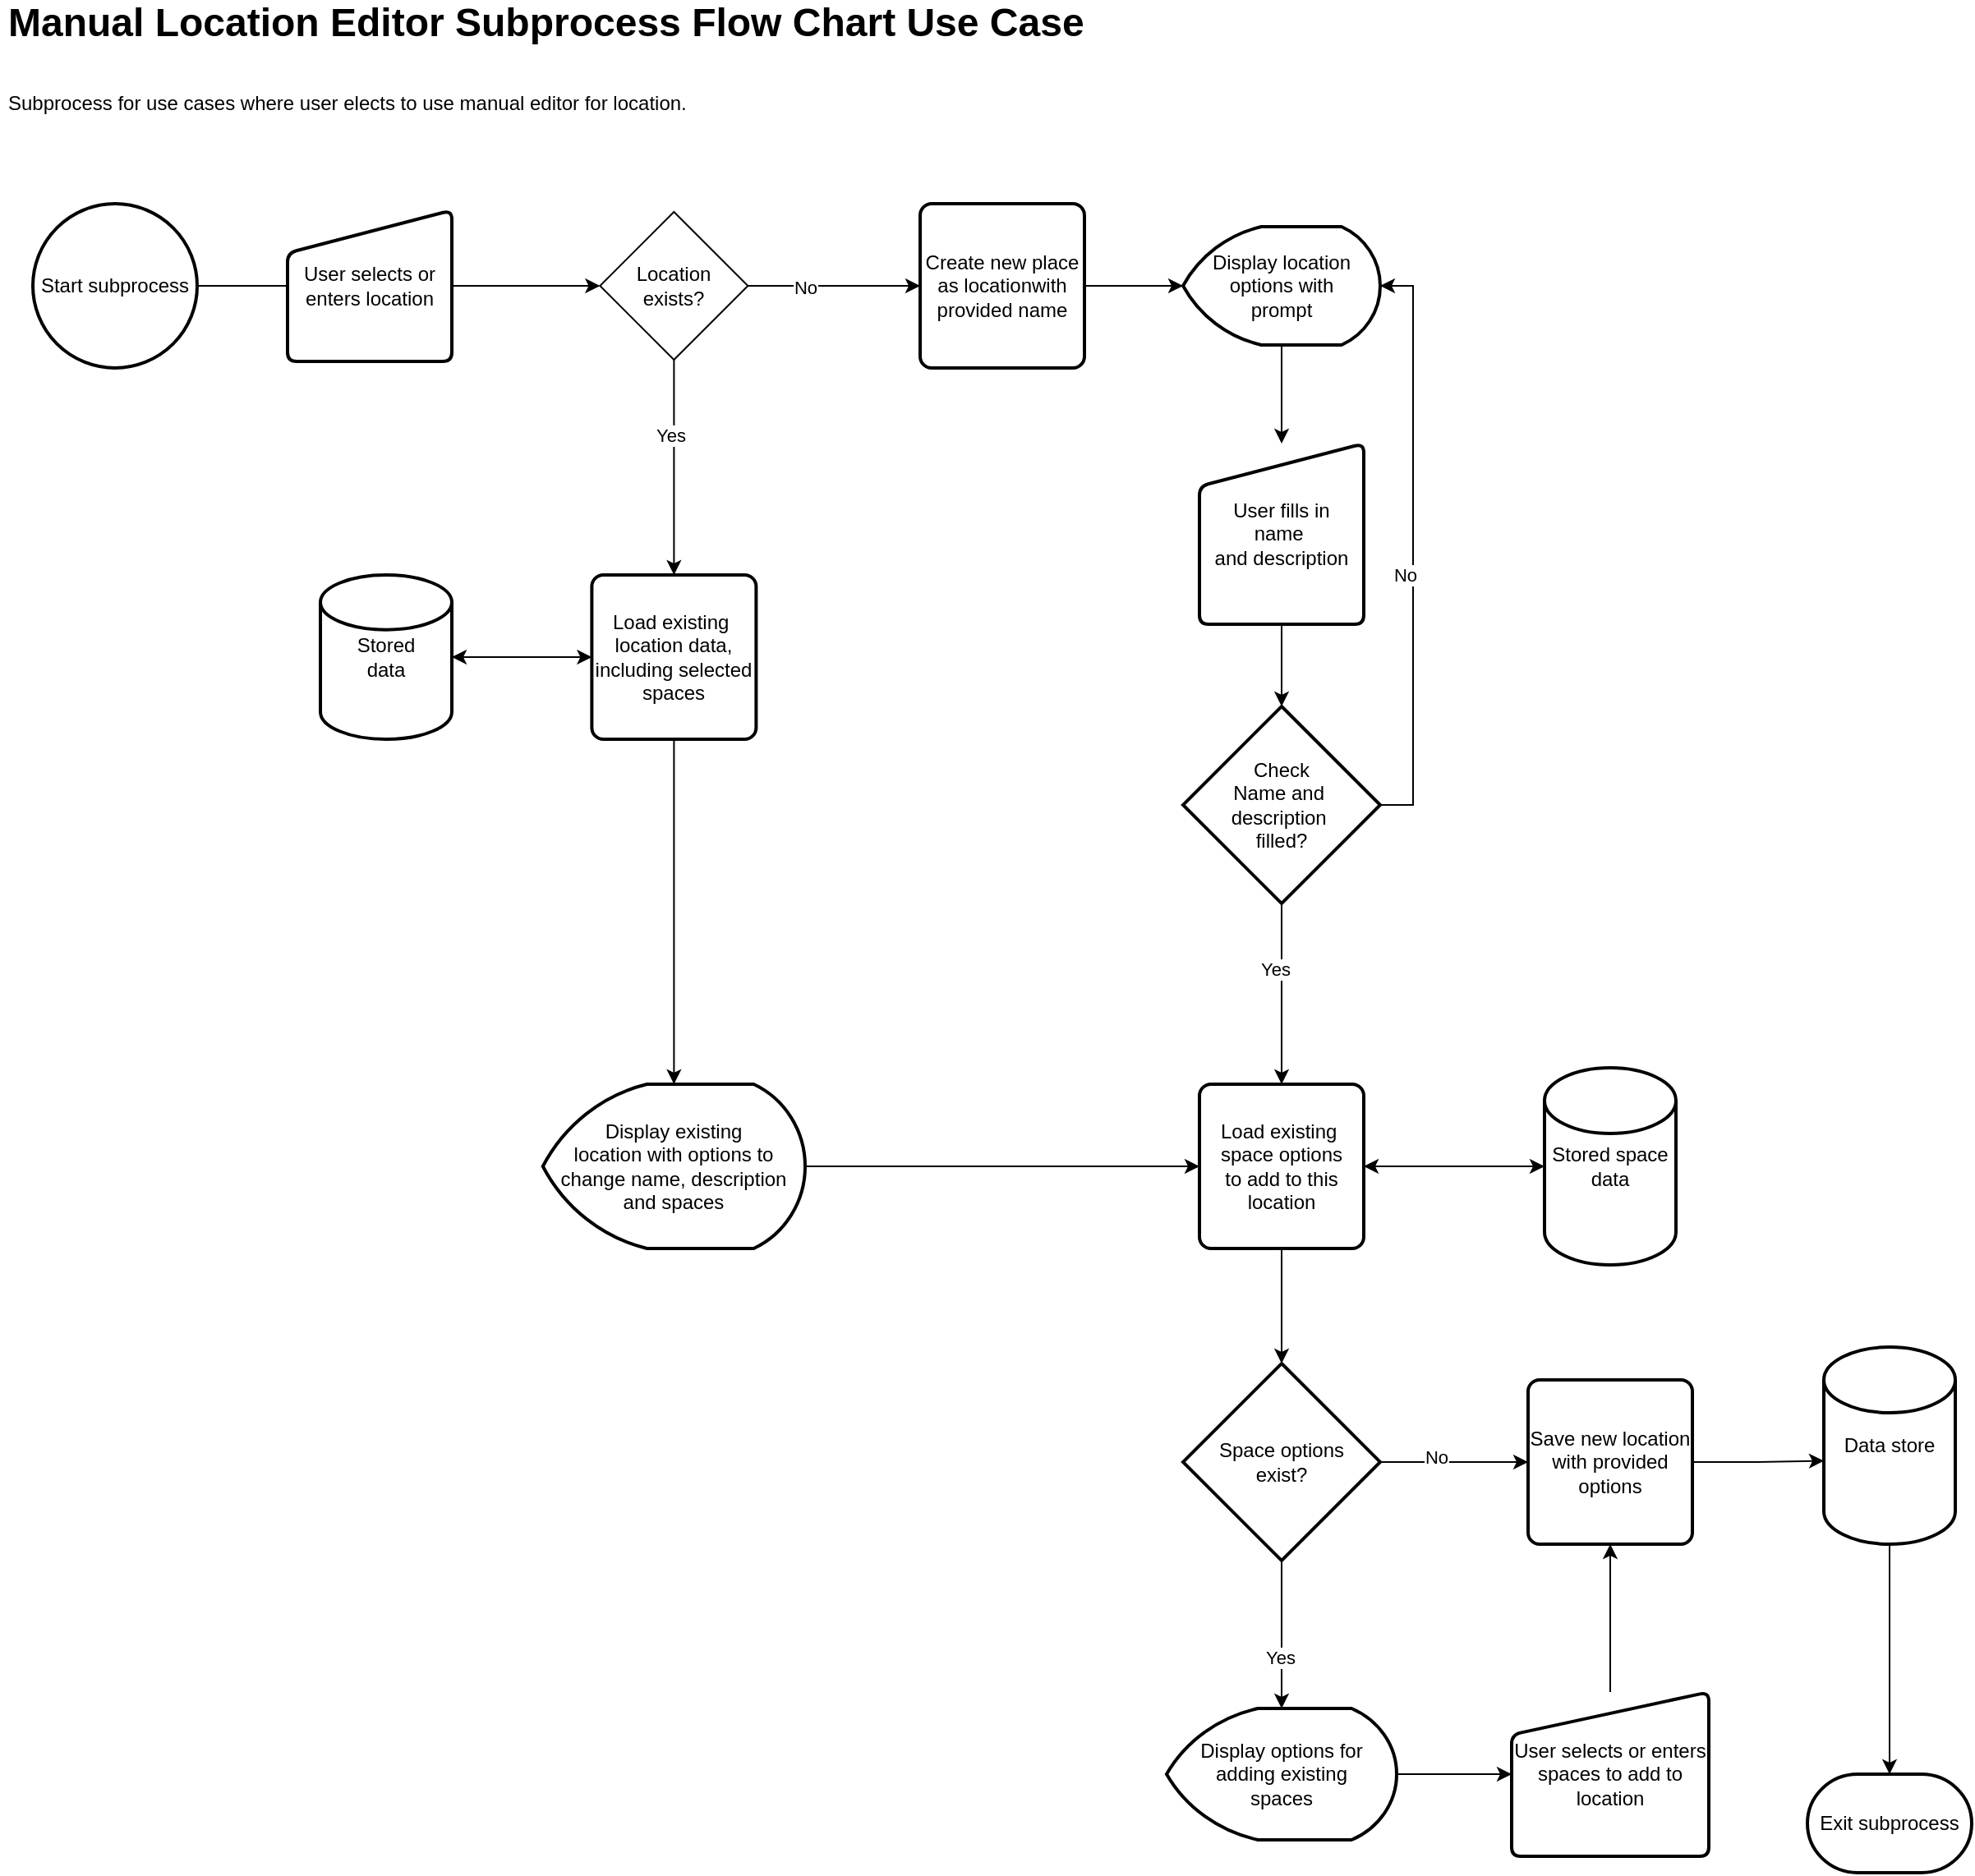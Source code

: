 <mxfile version="20.2.3" type="device"><diagram id="LsEVZn2ywElqt6WwXoec" name="Page-1"><mxGraphModel dx="1038" dy="649" grid="1" gridSize="10" guides="1" tooltips="1" connect="1" arrows="1" fold="1" page="1" pageScale="1" pageWidth="850" pageHeight="1100" math="0" shadow="0"><root><mxCell id="0"/><mxCell id="1" parent="0"/><mxCell id="mQ5laNketqbGi1NJEeNE-3" style="edgeStyle=orthogonalEdgeStyle;rounded=0;orthogonalLoop=1;jettySize=auto;html=1;startArrow=none;" parent="1" source="mQ5laNketqbGi1NJEeNE-5" target="_E3eO59kiq6n5OibzK9E-19" edge="1"><mxGeometry relative="1" as="geometry"/></mxCell><mxCell id="-5vSoh6XbHN2hPACiJxj-1" value="Start subprocess" style="strokeWidth=2;html=1;shape=mxgraph.flowchart.start_2;whiteSpace=wrap;" parent="1" vertex="1"><mxGeometry x="30" y="134" width="100" height="100" as="geometry"/></mxCell><mxCell id="_E3eO59kiq6n5OibzK9E-21" style="edgeStyle=orthogonalEdgeStyle;rounded=0;orthogonalLoop=1;jettySize=auto;html=1;exitX=1;exitY=0.5;exitDx=0;exitDy=0;" parent="1" source="_E3eO59kiq6n5OibzK9E-19" target="mQ5laNketqbGi1NJEeNE-16" edge="1"><mxGeometry relative="1" as="geometry"><mxPoint x="420.19" y="350" as="targetPoint"/><Array as="points"/></mxGeometry></mxCell><mxCell id="mQ5laNketqbGi1NJEeNE-7" value="Yes" style="edgeLabel;html=1;align=center;verticalAlign=middle;resizable=0;points=[];" parent="_E3eO59kiq6n5OibzK9E-21" vertex="1" connectable="0"><mxGeometry x="-0.309" y="-2" relative="1" as="geometry"><mxPoint as="offset"/></mxGeometry></mxCell><mxCell id="mQ5laNketqbGi1NJEeNE-9" style="edgeStyle=orthogonalEdgeStyle;rounded=0;orthogonalLoop=1;jettySize=auto;html=1;entryX=0;entryY=0.5;entryDx=0;entryDy=0;" parent="1" source="_E3eO59kiq6n5OibzK9E-19" target="mQ5laNketqbGi1NJEeNE-8" edge="1"><mxGeometry relative="1" as="geometry"/></mxCell><mxCell id="mQ5laNketqbGi1NJEeNE-10" value="No" style="edgeLabel;html=1;align=center;verticalAlign=middle;resizable=0;points=[];" parent="mQ5laNketqbGi1NJEeNE-9" vertex="1" connectable="0"><mxGeometry x="-0.34" y="-1" relative="1" as="geometry"><mxPoint as="offset"/></mxGeometry></mxCell><mxCell id="_E3eO59kiq6n5OibzK9E-19" value="Location&lt;br&gt;exists?" style="rhombus;whiteSpace=wrap;html=1;direction=south;" parent="1" vertex="1"><mxGeometry x="375.19" y="139" width="90" height="90" as="geometry"/></mxCell><mxCell id="9vxpIDCAJnqyiYPajHfb-1" value="&lt;span style=&quot;font-size: 24px;&quot;&gt;&lt;b&gt;Manual Location Editor Subprocess&amp;nbsp;&lt;/b&gt;&lt;/span&gt;&lt;b style=&quot;font-size: 24px;&quot;&gt;Flow Chart Use Case&lt;/b&gt;&lt;h1&gt;&lt;span style=&quot;font-size: 12px; font-weight: 400;&quot;&gt;Subprocess for use cases where user elects to use manual editor for location.&amp;nbsp;&lt;/span&gt;&lt;/h1&gt;" style="text;html=1;strokeColor=none;fillColor=none;spacing=5;spacingTop=-20;whiteSpace=wrap;overflow=hidden;rounded=0;" parent="1" vertex="1"><mxGeometry x="10" y="20" width="830" height="100" as="geometry"/></mxCell><mxCell id="mQ5laNketqbGi1NJEeNE-5" value="User selects or&lt;br&gt;enters location" style="html=1;strokeWidth=2;shape=manualInput;whiteSpace=wrap;rounded=1;size=26;arcSize=11;" parent="1" vertex="1"><mxGeometry x="185" y="138" width="100" height="92" as="geometry"/></mxCell><mxCell id="mQ5laNketqbGi1NJEeNE-6" value="" style="edgeStyle=orthogonalEdgeStyle;rounded=0;orthogonalLoop=1;jettySize=auto;html=1;endArrow=none;" parent="1" source="-5vSoh6XbHN2hPACiJxj-1" target="mQ5laNketqbGi1NJEeNE-5" edge="1"><mxGeometry relative="1" as="geometry"><mxPoint x="130" y="184" as="sourcePoint"/><mxPoint x="375.19" y="184" as="targetPoint"/></mxGeometry></mxCell><mxCell id="mQ5laNketqbGi1NJEeNE-13" style="edgeStyle=orthogonalEdgeStyle;rounded=0;orthogonalLoop=1;jettySize=auto;html=1;" parent="1" source="mQ5laNketqbGi1NJEeNE-8" target="mQ5laNketqbGi1NJEeNE-12" edge="1"><mxGeometry relative="1" as="geometry"/></mxCell><mxCell id="mQ5laNketqbGi1NJEeNE-8" value="Create new place as locationwith provided name" style="rounded=1;whiteSpace=wrap;html=1;absoluteArcSize=1;arcSize=14;strokeWidth=2;" parent="1" vertex="1"><mxGeometry x="570" y="134" width="100" height="100" as="geometry"/></mxCell><mxCell id="mQ5laNketqbGi1NJEeNE-21" style="edgeStyle=orthogonalEdgeStyle;rounded=0;orthogonalLoop=1;jettySize=auto;html=1;startArrow=none;startFill=0;" parent="1" source="mQ5laNketqbGi1NJEeNE-11" target="mQ5laNketqbGi1NJEeNE-15" edge="1"><mxGeometry relative="1" as="geometry"/></mxCell><mxCell id="mQ5laNketqbGi1NJEeNE-11" value="User fills in &lt;br&gt;name&amp;nbsp;&lt;br&gt;and description" style="html=1;strokeWidth=2;shape=manualInput;whiteSpace=wrap;rounded=1;size=26;arcSize=11;" parent="1" vertex="1"><mxGeometry x="740" y="280" width="100" height="110" as="geometry"/></mxCell><mxCell id="mQ5laNketqbGi1NJEeNE-14" style="edgeStyle=orthogonalEdgeStyle;rounded=0;orthogonalLoop=1;jettySize=auto;html=1;" parent="1" source="mQ5laNketqbGi1NJEeNE-12" target="mQ5laNketqbGi1NJEeNE-11" edge="1"><mxGeometry relative="1" as="geometry"/></mxCell><mxCell id="mQ5laNketqbGi1NJEeNE-12" value="Display location options with &lt;br&gt;prompt" style="strokeWidth=2;html=1;shape=mxgraph.flowchart.display;whiteSpace=wrap;" parent="1" vertex="1"><mxGeometry x="730" y="148" width="120" height="72" as="geometry"/></mxCell><mxCell id="mQ5laNketqbGi1NJEeNE-19" style="edgeStyle=orthogonalEdgeStyle;rounded=0;orthogonalLoop=1;jettySize=auto;html=1;startArrow=none;startFill=0;exitX=1;exitY=0.5;exitDx=0;exitDy=0;exitPerimeter=0;entryX=1;entryY=0.5;entryDx=0;entryDy=0;entryPerimeter=0;" parent="1" source="mQ5laNketqbGi1NJEeNE-15" target="mQ5laNketqbGi1NJEeNE-12" edge="1"><mxGeometry relative="1" as="geometry"/></mxCell><mxCell id="mQ5laNketqbGi1NJEeNE-20" value="No" style="edgeLabel;html=1;align=center;verticalAlign=middle;resizable=0;points=[];" parent="mQ5laNketqbGi1NJEeNE-19" vertex="1" connectable="0"><mxGeometry x="-0.101" y="5" relative="1" as="geometry"><mxPoint as="offset"/></mxGeometry></mxCell><mxCell id="mQ5laNketqbGi1NJEeNE-29" style="edgeStyle=orthogonalEdgeStyle;rounded=0;orthogonalLoop=1;jettySize=auto;html=1;startArrow=none;startFill=0;" parent="1" source="mQ5laNketqbGi1NJEeNE-15" target="mQ5laNketqbGi1NJEeNE-24" edge="1"><mxGeometry relative="1" as="geometry"/></mxCell><mxCell id="mQ5laNketqbGi1NJEeNE-30" value="Yes" style="edgeLabel;html=1;align=center;verticalAlign=middle;resizable=0;points=[];" parent="mQ5laNketqbGi1NJEeNE-29" vertex="1" connectable="0"><mxGeometry x="-0.273" y="-4" relative="1" as="geometry"><mxPoint as="offset"/></mxGeometry></mxCell><mxCell id="mQ5laNketqbGi1NJEeNE-15" value="Check&lt;br&gt;Name and&amp;nbsp;&lt;br&gt;description&amp;nbsp;&lt;br&gt;filled?" style="strokeWidth=2;html=1;shape=mxgraph.flowchart.decision;whiteSpace=wrap;" parent="1" vertex="1"><mxGeometry x="730" y="440" width="120" height="120" as="geometry"/></mxCell><mxCell id="mQ5laNketqbGi1NJEeNE-46" style="edgeStyle=orthogonalEdgeStyle;rounded=0;orthogonalLoop=1;jettySize=auto;html=1;startArrow=none;startFill=0;" parent="1" source="mQ5laNketqbGi1NJEeNE-16" target="mQ5laNketqbGi1NJEeNE-45" edge="1"><mxGeometry relative="1" as="geometry"/></mxCell><mxCell id="mQ5laNketqbGi1NJEeNE-16" value="Load existing&amp;nbsp;&lt;br&gt;location data, including selected spaces" style="rounded=1;whiteSpace=wrap;html=1;absoluteArcSize=1;arcSize=14;strokeWidth=2;" parent="1" vertex="1"><mxGeometry x="370.19" y="360" width="100" height="100" as="geometry"/></mxCell><mxCell id="mQ5laNketqbGi1NJEeNE-18" style="edgeStyle=orthogonalEdgeStyle;rounded=0;orthogonalLoop=1;jettySize=auto;html=1;entryX=0;entryY=0.5;entryDx=0;entryDy=0;startArrow=classic;startFill=1;" parent="1" source="mQ5laNketqbGi1NJEeNE-17" target="mQ5laNketqbGi1NJEeNE-16" edge="1"><mxGeometry relative="1" as="geometry"/></mxCell><mxCell id="mQ5laNketqbGi1NJEeNE-17" value="Stored&lt;br&gt;data" style="strokeWidth=2;html=1;shape=mxgraph.flowchart.database;whiteSpace=wrap;" parent="1" vertex="1"><mxGeometry x="205" y="360" width="80" height="100" as="geometry"/></mxCell><mxCell id="mQ5laNketqbGi1NJEeNE-43" style="edgeStyle=orthogonalEdgeStyle;rounded=0;orthogonalLoop=1;jettySize=auto;html=1;exitX=1;exitY=0.5;exitDx=0;exitDy=0;exitPerimeter=0;startArrow=none;startFill=0;" parent="1" source="mQ5laNketqbGi1NJEeNE-22" target="mQ5laNketqbGi1NJEeNE-42" edge="1"><mxGeometry relative="1" as="geometry"/></mxCell><mxCell id="mQ5laNketqbGi1NJEeNE-22" value="Display options for adding existing&lt;br&gt;spaces" style="strokeWidth=2;html=1;shape=mxgraph.flowchart.display;whiteSpace=wrap;" parent="1" vertex="1"><mxGeometry x="720" y="1050" width="140" height="80" as="geometry"/></mxCell><mxCell id="mQ5laNketqbGi1NJEeNE-31" style="edgeStyle=orthogonalEdgeStyle;rounded=0;orthogonalLoop=1;jettySize=auto;html=1;exitX=0.5;exitY=1;exitDx=0;exitDy=0;startArrow=none;startFill=0;" parent="1" source="mQ5laNketqbGi1NJEeNE-24" target="mQ5laNketqbGi1NJEeNE-28" edge="1"><mxGeometry relative="1" as="geometry"/></mxCell><mxCell id="mQ5laNketqbGi1NJEeNE-24" value="Load existing&amp;nbsp;&lt;br&gt;space options &lt;br&gt;to add to this location" style="rounded=1;whiteSpace=wrap;html=1;absoluteArcSize=1;arcSize=14;strokeWidth=2;" parent="1" vertex="1"><mxGeometry x="740" y="670" width="100" height="100" as="geometry"/></mxCell><mxCell id="mQ5laNketqbGi1NJEeNE-25" style="edgeStyle=orthogonalEdgeStyle;rounded=0;orthogonalLoop=1;jettySize=auto;html=1;entryX=1;entryY=0.5;entryDx=0;entryDy=0;startArrow=classic;startFill=1;" parent="1" source="mQ5laNketqbGi1NJEeNE-26" target="mQ5laNketqbGi1NJEeNE-24" edge="1"><mxGeometry relative="1" as="geometry"/></mxCell><mxCell id="mQ5laNketqbGi1NJEeNE-26" value="Stored space&lt;br&gt;data" style="strokeWidth=2;html=1;shape=mxgraph.flowchart.database;whiteSpace=wrap;" parent="1" vertex="1"><mxGeometry x="950" y="660" width="80" height="120" as="geometry"/></mxCell><mxCell id="mQ5laNketqbGi1NJEeNE-32" style="edgeStyle=orthogonalEdgeStyle;rounded=0;orthogonalLoop=1;jettySize=auto;html=1;exitX=0.5;exitY=1;exitDx=0;exitDy=0;exitPerimeter=0;startArrow=none;startFill=0;" parent="1" source="mQ5laNketqbGi1NJEeNE-28" target="mQ5laNketqbGi1NJEeNE-22" edge="1"><mxGeometry relative="1" as="geometry"/></mxCell><mxCell id="mQ5laNketqbGi1NJEeNE-33" value="Yes" style="edgeLabel;html=1;align=center;verticalAlign=middle;resizable=0;points=[];" parent="mQ5laNketqbGi1NJEeNE-32" vertex="1" connectable="0"><mxGeometry x="0.3" y="-1" relative="1" as="geometry"><mxPoint as="offset"/></mxGeometry></mxCell><mxCell id="mQ5laNketqbGi1NJEeNE-37" style="edgeStyle=orthogonalEdgeStyle;rounded=0;orthogonalLoop=1;jettySize=auto;html=1;startArrow=none;startFill=0;" parent="1" source="mQ5laNketqbGi1NJEeNE-28" target="mQ5laNketqbGi1NJEeNE-36" edge="1"><mxGeometry relative="1" as="geometry"/></mxCell><mxCell id="mQ5laNketqbGi1NJEeNE-41" value="No" style="edgeLabel;html=1;align=center;verticalAlign=middle;resizable=0;points=[];" parent="mQ5laNketqbGi1NJEeNE-37" vertex="1" connectable="0"><mxGeometry x="-0.253" y="3" relative="1" as="geometry"><mxPoint as="offset"/></mxGeometry></mxCell><mxCell id="mQ5laNketqbGi1NJEeNE-28" value="Space options&lt;br&gt;exist?" style="strokeWidth=2;html=1;shape=mxgraph.flowchart.decision;whiteSpace=wrap;" parent="1" vertex="1"><mxGeometry x="730" y="840" width="120" height="120" as="geometry"/></mxCell><mxCell id="mQ5laNketqbGi1NJEeNE-40" style="edgeStyle=orthogonalEdgeStyle;rounded=0;orthogonalLoop=1;jettySize=auto;html=1;startArrow=none;startFill=0;" parent="1" source="mQ5laNketqbGi1NJEeNE-34" target="mQ5laNketqbGi1NJEeNE-39" edge="1"><mxGeometry relative="1" as="geometry"/></mxCell><mxCell id="mQ5laNketqbGi1NJEeNE-34" value="Data store" style="strokeWidth=2;html=1;shape=mxgraph.flowchart.database;whiteSpace=wrap;" parent="1" vertex="1"><mxGeometry x="1120" y="830" width="80" height="120" as="geometry"/></mxCell><mxCell id="mQ5laNketqbGi1NJEeNE-38" style="edgeStyle=orthogonalEdgeStyle;rounded=0;orthogonalLoop=1;jettySize=auto;html=1;exitX=1;exitY=0.5;exitDx=0;exitDy=0;entryX=0;entryY=0.577;entryDx=0;entryDy=0;entryPerimeter=0;startArrow=none;startFill=0;" parent="1" source="mQ5laNketqbGi1NJEeNE-36" target="mQ5laNketqbGi1NJEeNE-34" edge="1"><mxGeometry relative="1" as="geometry"/></mxCell><mxCell id="mQ5laNketqbGi1NJEeNE-36" value="Save new location with provided options" style="rounded=1;whiteSpace=wrap;html=1;absoluteArcSize=1;arcSize=14;strokeWidth=2;" parent="1" vertex="1"><mxGeometry x="940" y="850" width="100" height="100" as="geometry"/></mxCell><mxCell id="mQ5laNketqbGi1NJEeNE-39" value="Exit subprocess" style="strokeWidth=2;html=1;shape=mxgraph.flowchart.terminator;whiteSpace=wrap;" parent="1" vertex="1"><mxGeometry x="1110" y="1090" width="100" height="60" as="geometry"/></mxCell><mxCell id="mQ5laNketqbGi1NJEeNE-44" style="edgeStyle=orthogonalEdgeStyle;rounded=0;orthogonalLoop=1;jettySize=auto;html=1;startArrow=none;startFill=0;" parent="1" source="mQ5laNketqbGi1NJEeNE-42" target="mQ5laNketqbGi1NJEeNE-36" edge="1"><mxGeometry relative="1" as="geometry"/></mxCell><mxCell id="mQ5laNketqbGi1NJEeNE-42" value="User selects or enters spaces to add to location" style="html=1;strokeWidth=2;shape=manualInput;whiteSpace=wrap;rounded=1;size=26;arcSize=11;" parent="1" vertex="1"><mxGeometry x="930" y="1040" width="120" height="100" as="geometry"/></mxCell><mxCell id="mQ5laNketqbGi1NJEeNE-48" style="edgeStyle=orthogonalEdgeStyle;rounded=0;orthogonalLoop=1;jettySize=auto;html=1;startArrow=none;startFill=0;" parent="1" source="mQ5laNketqbGi1NJEeNE-45" target="mQ5laNketqbGi1NJEeNE-24" edge="1"><mxGeometry relative="1" as="geometry"/></mxCell><mxCell id="mQ5laNketqbGi1NJEeNE-45" value="Display existing &lt;br&gt;location with options to&lt;br&gt;change name, description and spaces" style="strokeWidth=2;html=1;shape=mxgraph.flowchart.display;whiteSpace=wrap;" parent="1" vertex="1"><mxGeometry x="340.38" y="670" width="159.62" height="100" as="geometry"/></mxCell></root></mxGraphModel></diagram></mxfile>